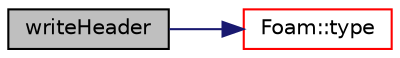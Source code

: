 digraph "writeHeader"
{
  bgcolor="transparent";
  edge [fontname="Helvetica",fontsize="10",labelfontname="Helvetica",labelfontsize="10"];
  node [fontname="Helvetica",fontsize="10",shape=record];
  rankdir="LR";
  Node1 [label="writeHeader",height=0.2,width=0.4,color="black", fillcolor="grey75", style="filled", fontcolor="black"];
  Node1 -> Node2 [color="midnightblue",fontsize="10",style="solid",fontname="Helvetica"];
  Node2 [label="Foam::type",height=0.2,width=0.4,color="red",URL="$a10725.html#aec48583af672626378f501eb9fc32cd1",tooltip="Return the file type: DIRECTORY or FILE. "];
}
